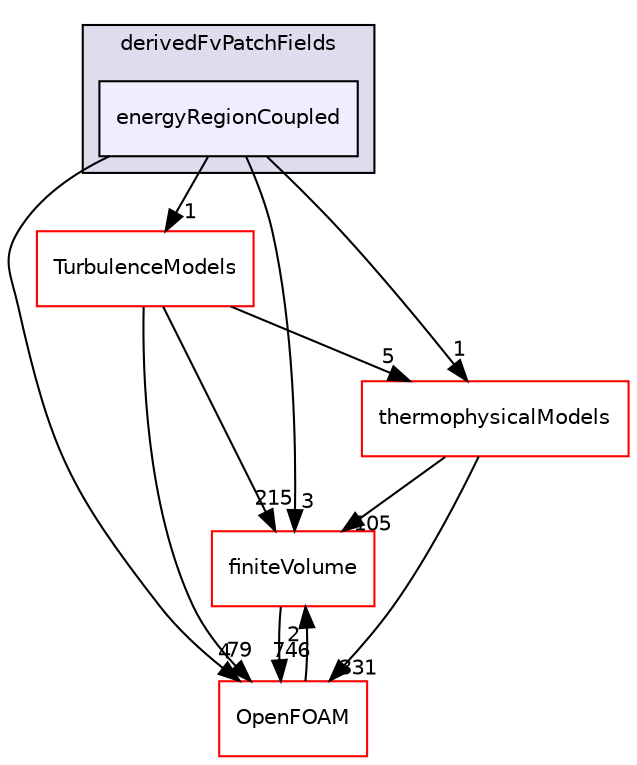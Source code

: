 digraph "src/regionCoupled/derivedFvPatchFields/energyRegionCoupled" {
  bgcolor=transparent;
  compound=true
  node [ fontsize="10", fontname="Helvetica"];
  edge [ labelfontsize="10", labelfontname="Helvetica"];
  subgraph clusterdir_2c4dc04eea775d6f93f3b98295e349b0 {
    graph [ bgcolor="#ddddee", pencolor="black", label="derivedFvPatchFields" fontname="Helvetica", fontsize="10", URL="dir_2c4dc04eea775d6f93f3b98295e349b0.html"]
  dir_ae7796499f2a6cbd646e67c7e600c4fd [shape=box, label="energyRegionCoupled", style="filled", fillcolor="#eeeeff", pencolor="black", URL="dir_ae7796499f2a6cbd646e67c7e600c4fd.html"];
  }
  dir_9bd15774b555cf7259a6fa18f99fe99b [shape=box label="finiteVolume" color="red" URL="dir_9bd15774b555cf7259a6fa18f99fe99b.html"];
  dir_1eda626aeac0f0ad2848c36acaa5d501 [shape=box label="TurbulenceModels" color="red" URL="dir_1eda626aeac0f0ad2848c36acaa5d501.html"];
  dir_2778d089ec5c4f66810b11f753867003 [shape=box label="thermophysicalModels" color="red" URL="dir_2778d089ec5c4f66810b11f753867003.html"];
  dir_c5473ff19b20e6ec4dfe5c310b3778a8 [shape=box label="OpenFOAM" color="red" URL="dir_c5473ff19b20e6ec4dfe5c310b3778a8.html"];
  dir_9bd15774b555cf7259a6fa18f99fe99b->dir_c5473ff19b20e6ec4dfe5c310b3778a8 [headlabel="746", labeldistance=1.5 headhref="dir_000898_001898.html"];
  dir_1eda626aeac0f0ad2848c36acaa5d501->dir_9bd15774b555cf7259a6fa18f99fe99b [headlabel="215", labeldistance=1.5 headhref="dir_000755_000898.html"];
  dir_1eda626aeac0f0ad2848c36acaa5d501->dir_2778d089ec5c4f66810b11f753867003 [headlabel="5", labeldistance=1.5 headhref="dir_000755_001240.html"];
  dir_1eda626aeac0f0ad2848c36acaa5d501->dir_c5473ff19b20e6ec4dfe5c310b3778a8 [headlabel="79", labeldistance=1.5 headhref="dir_000755_001898.html"];
  dir_2778d089ec5c4f66810b11f753867003->dir_9bd15774b555cf7259a6fa18f99fe99b [headlabel="105", labeldistance=1.5 headhref="dir_001240_000898.html"];
  dir_2778d089ec5c4f66810b11f753867003->dir_c5473ff19b20e6ec4dfe5c310b3778a8 [headlabel="331", labeldistance=1.5 headhref="dir_001240_001898.html"];
  dir_ae7796499f2a6cbd646e67c7e600c4fd->dir_9bd15774b555cf7259a6fa18f99fe99b [headlabel="3", labeldistance=1.5 headhref="dir_002541_000898.html"];
  dir_ae7796499f2a6cbd646e67c7e600c4fd->dir_1eda626aeac0f0ad2848c36acaa5d501 [headlabel="1", labeldistance=1.5 headhref="dir_002541_000755.html"];
  dir_ae7796499f2a6cbd646e67c7e600c4fd->dir_2778d089ec5c4f66810b11f753867003 [headlabel="1", labeldistance=1.5 headhref="dir_002541_001240.html"];
  dir_ae7796499f2a6cbd646e67c7e600c4fd->dir_c5473ff19b20e6ec4dfe5c310b3778a8 [headlabel="4", labeldistance=1.5 headhref="dir_002541_001898.html"];
  dir_c5473ff19b20e6ec4dfe5c310b3778a8->dir_9bd15774b555cf7259a6fa18f99fe99b [headlabel="2", labeldistance=1.5 headhref="dir_001898_000898.html"];
}
